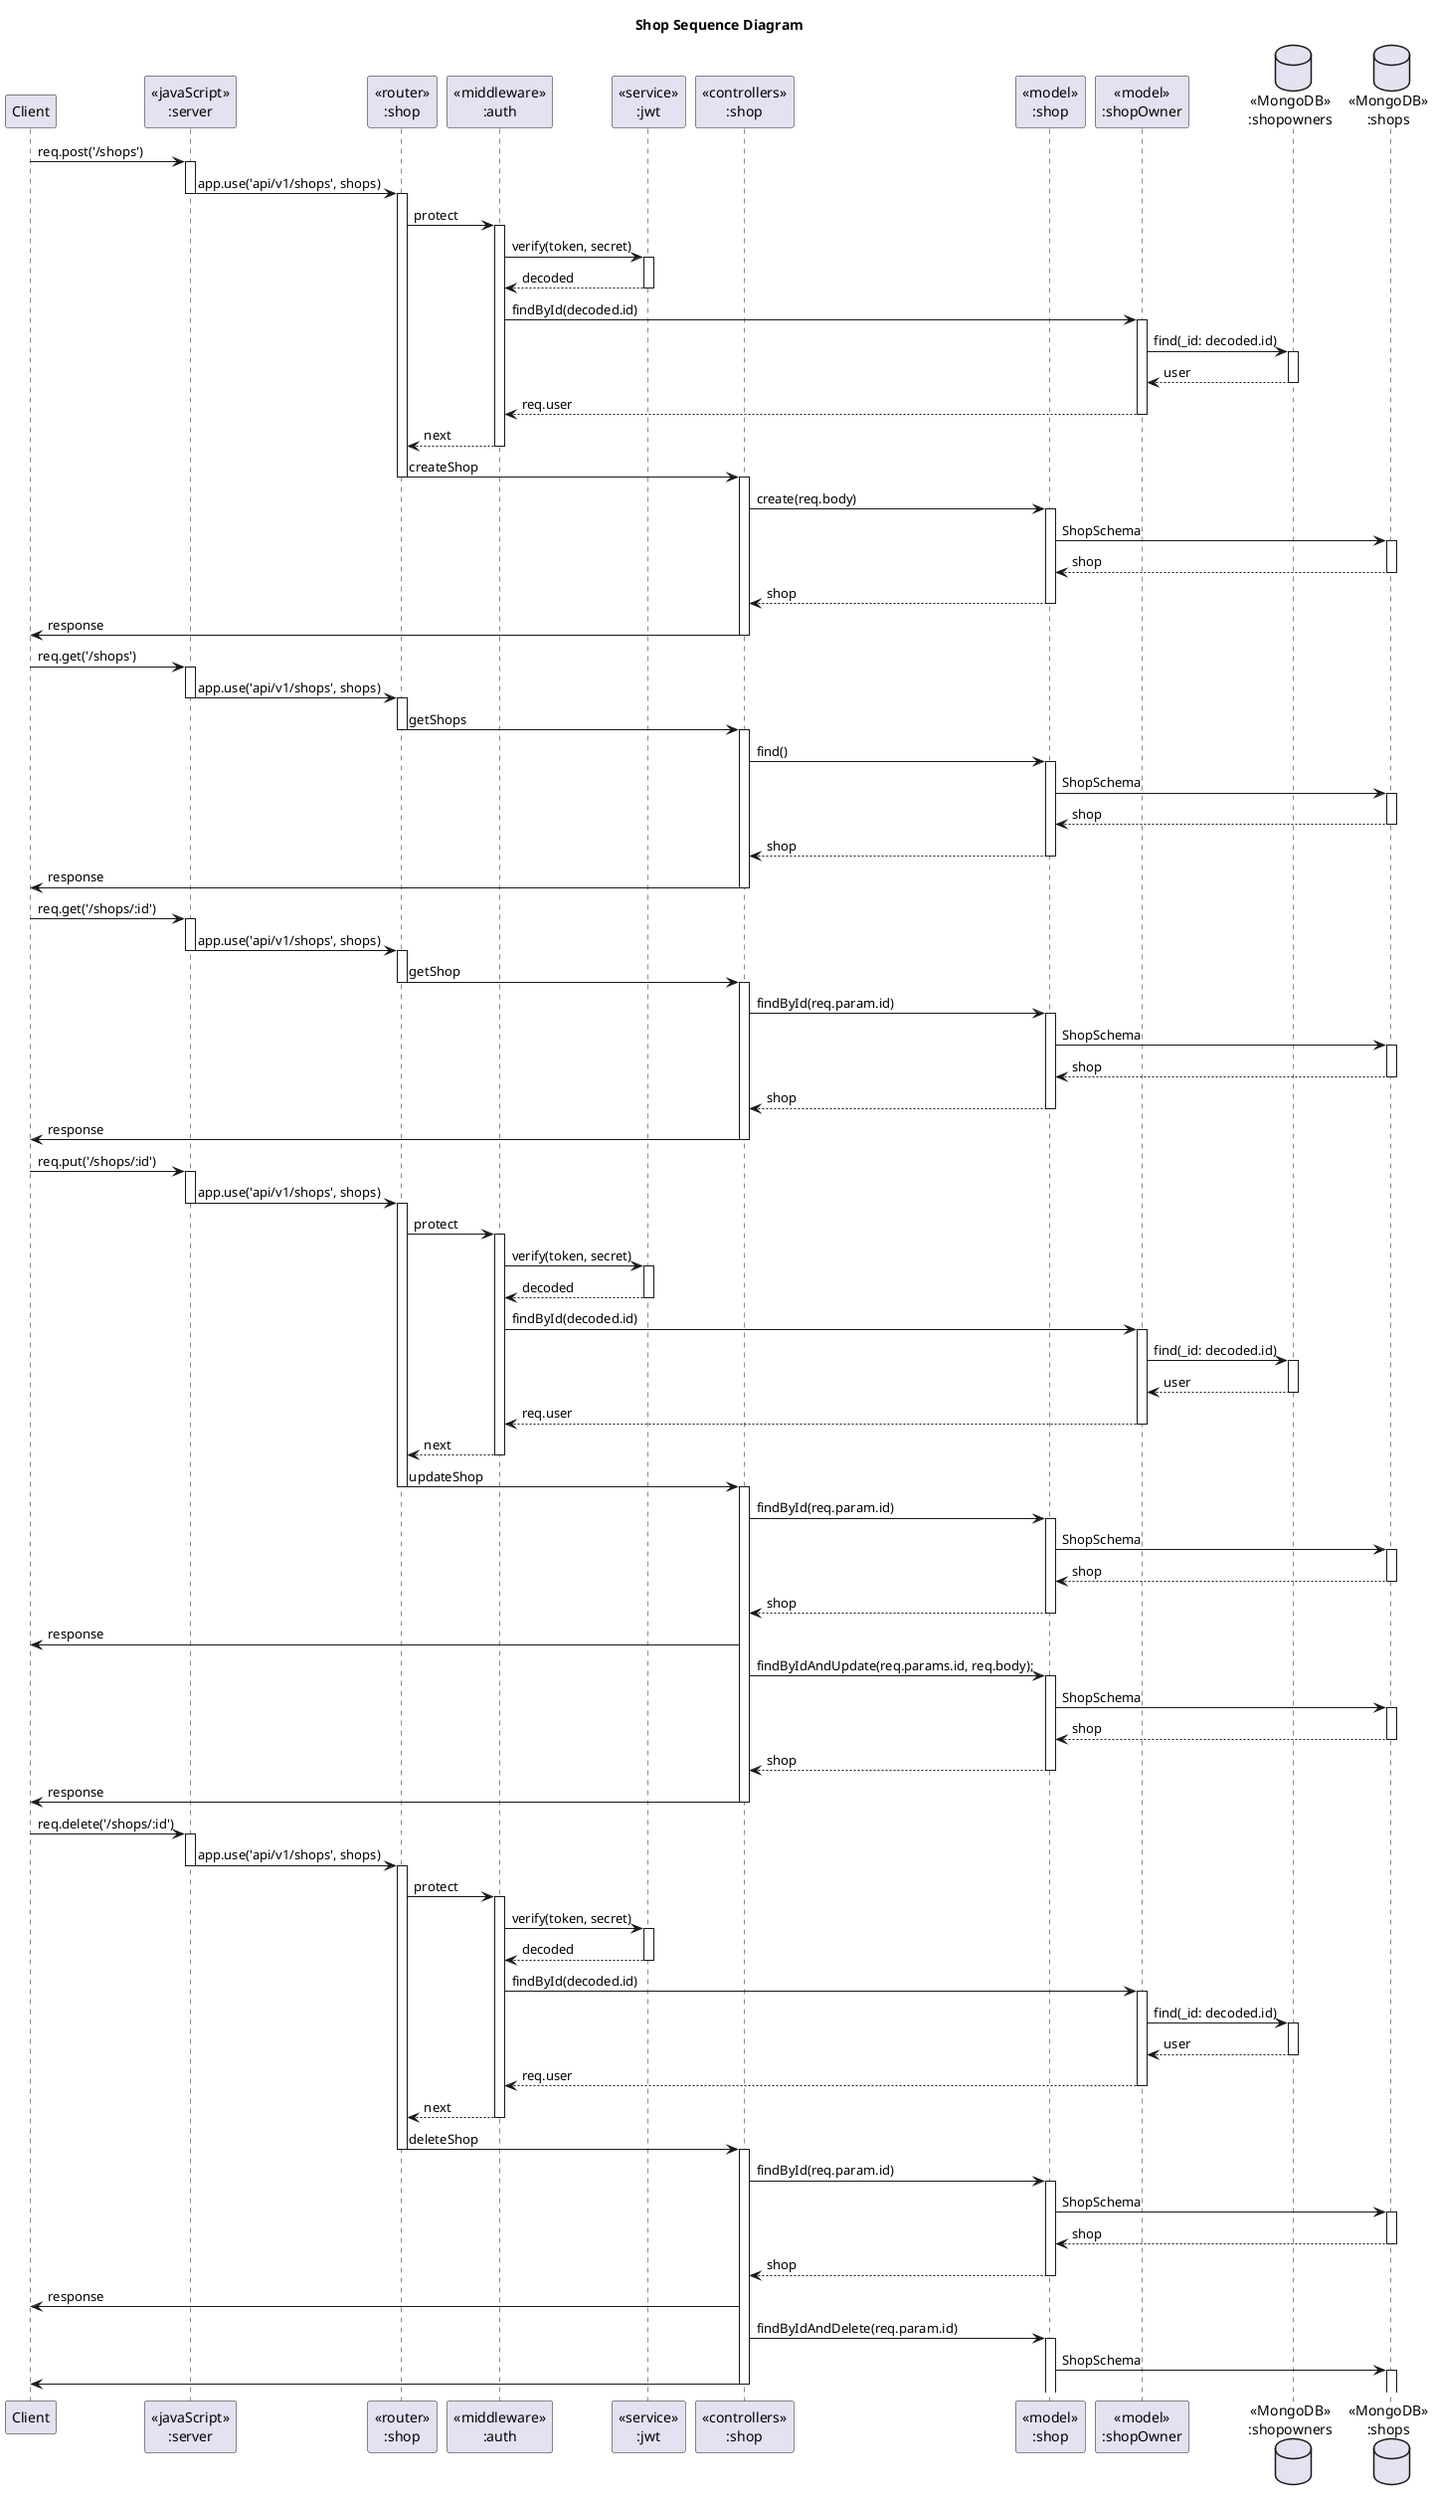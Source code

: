 @startuml Shop Sequence Diagram

title "Shop Sequence Diagram"

participant "Client" as client
participant "<<javaScript>>\n:server" as server
participant "<<router>>\n:shop" as shop
participant "<<middleware>>\n:auth" as middleware
participant "<<service>>\n:jwt" as jwt
participant "<<controllers>>\n:shop" as controllerShop
participant "<<model>>\n:shop" as modelShop
participant "<<model>>\n:shopOwner" as modelShopOwner
database "<<MongoDB>>\n:shopowners" as shopOwnerDatabase
database "<<MongoDB>>\n:shops" as shopDatabase

client -> server ++ :req.post('/shops')
server -> shop --++ :app.use('api/v1/shops', shops)
shop -> middleware ++ :protect
middleware -> jwt ++ :verify(token, secret)
jwt --> middleware -- :decoded
middleware -> modelShopOwner ++ :findById(decoded.id)
modelShopOwner -> shopOwnerDatabase ++ :find(_id: decoded.id)
shopOwnerDatabase --> modelShopOwner -- :user
modelShopOwner --> middleware -- :req.user
middleware --> shop -- :next
shop -> controllerShop --++ :createShop
controllerShop -> modelShop ++ :create(req.body)
modelShop -> shopDatabase ++ :ShopSchema
shopDatabase --> modelShop -- :shop
controllerShop <-- modelShop -- :shop
controllerShop -> client -- :response

client -> server ++ :req.get('/shops')
server -> shop --++ :app.use('api/v1/shops', shops)
shop -> controllerShop --++ :getShops
controllerShop -> modelShop ++ :find()
modelShop -> shopDatabase ++ :ShopSchema
shopDatabase --> modelShop -- :shop
controllerShop <-- modelShop -- :shop
controllerShop -> client -- :response

client -> server ++ :req.get('/shops/:id')
server -> shop --++ :app.use('api/v1/shops', shops)
shop -> controllerShop --++ :getShop
controllerShop -> modelShop ++ :findById(req.param.id)
modelShop -> shopDatabase ++ :ShopSchema
shopDatabase --> modelShop -- :shop
controllerShop <-- modelShop -- :shop
controllerShop -> client -- :response

client -> server ++ :req.put('/shops/:id')
server -> shop --++ :app.use('api/v1/shops', shops)
shop -> middleware ++ :protect
middleware -> jwt ++ :verify(token, secret)
jwt --> middleware -- :decoded
middleware -> modelShopOwner ++ :findById(decoded.id)
modelShopOwner -> shopOwnerDatabase ++ :find(_id: decoded.id)
shopOwnerDatabase --> modelShopOwner -- :user
modelShopOwner --> middleware -- :req.user
middleware --> shop -- :next
shop -> controllerShop --++ :updateShop
controllerShop -> modelShop ++ :findById(req.param.id)
modelShop -> shopDatabase ++ :ShopSchema
shopDatabase --> modelShop -- :shop
modelShop --> controllerShop -- :shop
controllerShop -> client :response
controllerShop -> modelShop ++ :findByIdAndUpdate(req.params.id, req.body);
modelShop -> shopDatabase ++ :ShopSchema
shopDatabase --> modelShop -- :shop
controllerShop <-- modelShop -- :shop
controllerShop -> client -- :response

client -> server ++ :req.delete('/shops/:id')
server -> shop --++ :app.use('api/v1/shops', shops)
shop -> middleware ++ :protect
middleware -> jwt ++ :verify(token, secret)
jwt --> middleware -- :decoded
middleware -> modelShopOwner ++ :findById(decoded.id)
modelShopOwner -> shopOwnerDatabase ++ :find(_id: decoded.id)
shopOwnerDatabase --> modelShopOwner -- :user
modelShopOwner --> middleware -- :req.user
middleware --> shop -- :next
shop -> controllerShop --++ :deleteShop
controllerShop -> modelShop ++ :findById(req.param.id)
modelShop -> shopDatabase ++ :ShopSchema
shopDatabase --> modelShop -- :shop
modelShop --> controllerShop -- :shop
controllerShop -> client :response
controllerShop -> modelShop ++ :findByIdAndDelete(req.param.id)
modelShop -> shopDatabase ++ :ShopSchema
controllerShop -> client -- :


@enduml
